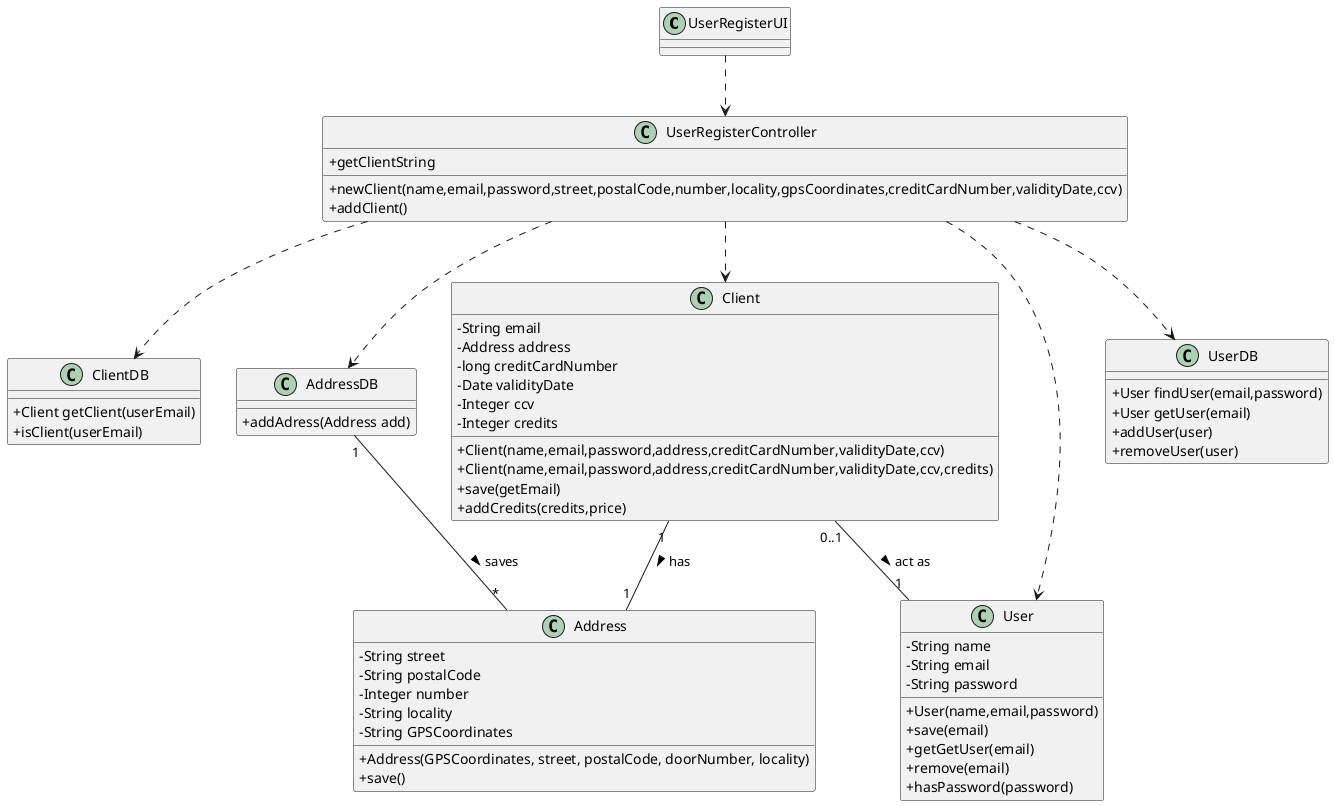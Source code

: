 @startuml
skinparam classAttributeIconSize 0

class UserRegisterUI {

}

class UserRegisterController {
  +newClient(name,email,password,street,postalCode,number,locality,gpsCoordinates,creditCardNumber,validityDate,ccv)
  +addClient()
  +getClientString
}

class ClientDB {
  +Client getClient(userEmail)
  +isClient(userEmail)
}

class Client {
  -String email
  -Address address
  -long creditCardNumber
  -Date validityDate
  -Integer ccv
  -Integer credits
  +Client(name,email,password,address,creditCardNumber,validityDate,ccv)
  +Client(name,email,password,address,creditCardNumber,validityDate,ccv,credits)
  +save(getEmail)
  +addCredits(credits,price)
}

class AddressDB {
  +addAdress(Address add)
}

class Address {

  -String street
  -String postalCode
  -Integer number
  -String locality
  -String GPSCoordinates

  +Address(GPSCoordinates, street, postalCode, doorNumber, locality)
  +save()
}

class User {
  -String name
  -String email
  -String password
  +User(name,email,password)
  +save(email)
  +getGetUser(email)
  +remove(email)
  +hasPassword(password)
}

class UserDB {
  +User findUser(email,password)
  +User getUser(email)
  +addUser(user)
  +removeUser(user)
}

UserRegisterUI ..> UserRegisterController
UserRegisterController ..> ClientDB
UserRegisterController ..> Client
UserRegisterController ..> User
UserRegisterController ..> UserDB
UserRegisterController ..> AddressDB

Client "0..1" -- "1" User : act as >
Client "1" -- "1" Address : has >
AddressDB "1" -- "*"Address : saves >

@enduml
